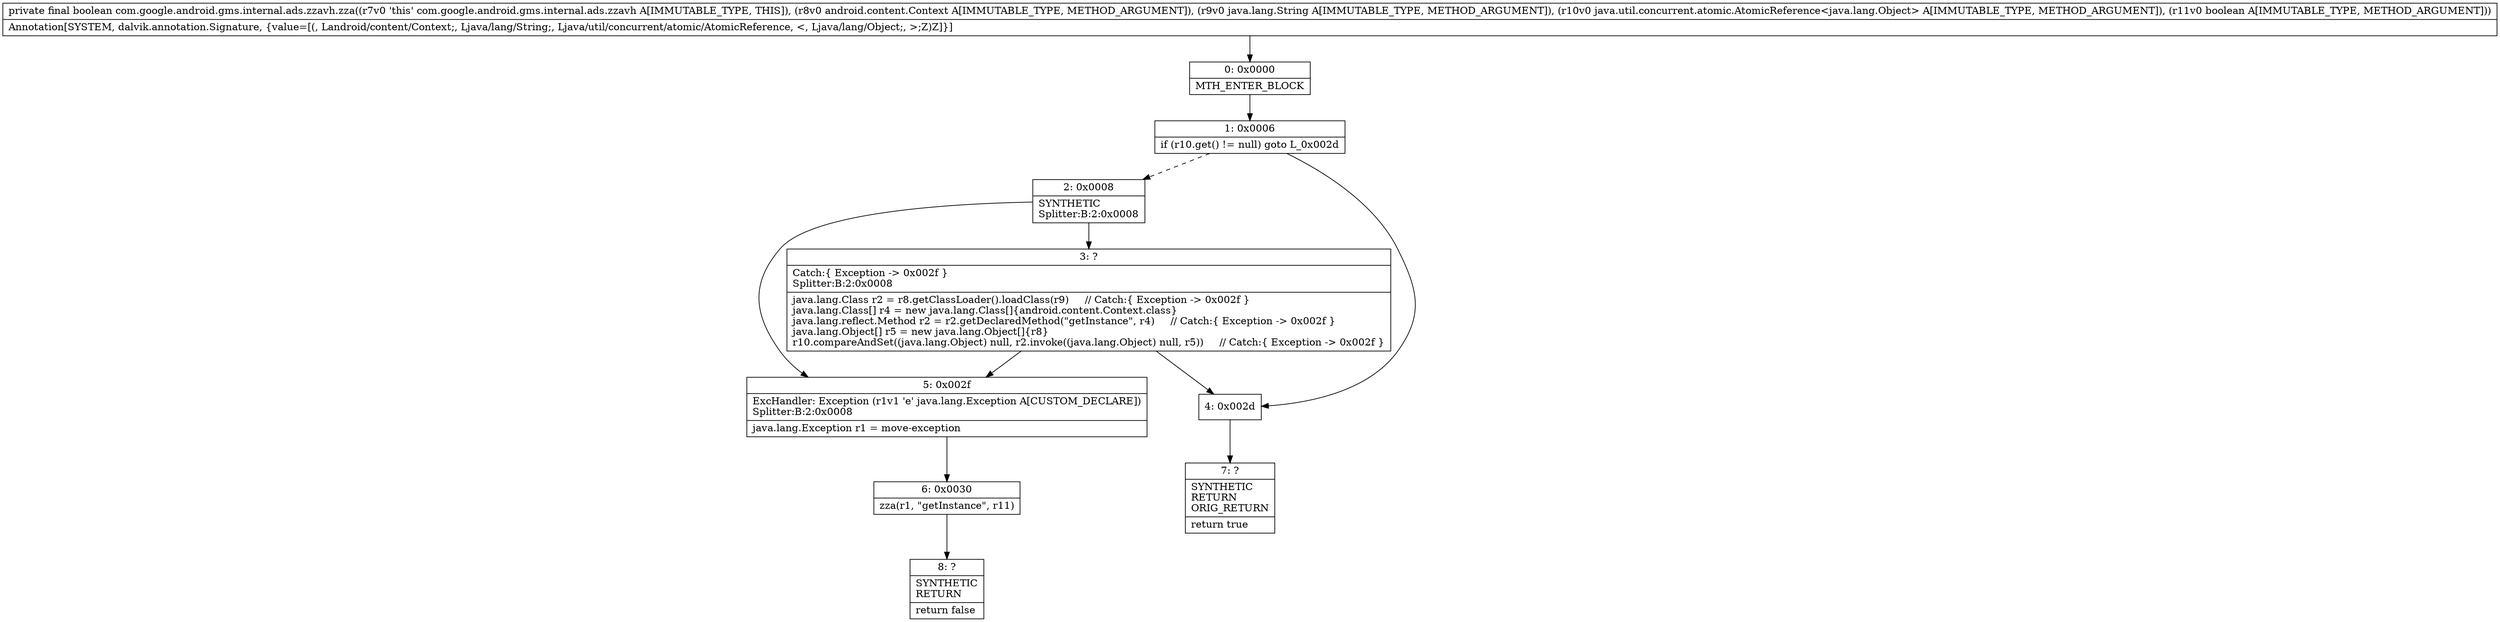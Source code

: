 digraph "CFG forcom.google.android.gms.internal.ads.zzavh.zza(Landroid\/content\/Context;Ljava\/lang\/String;Ljava\/util\/concurrent\/atomic\/AtomicReference;Z)Z" {
Node_0 [shape=record,label="{0\:\ 0x0000|MTH_ENTER_BLOCK\l}"];
Node_1 [shape=record,label="{1\:\ 0x0006|if (r10.get() != null) goto L_0x002d\l}"];
Node_2 [shape=record,label="{2\:\ 0x0008|SYNTHETIC\lSplitter:B:2:0x0008\l}"];
Node_3 [shape=record,label="{3\:\ ?|Catch:\{ Exception \-\> 0x002f \}\lSplitter:B:2:0x0008\l|java.lang.Class r2 = r8.getClassLoader().loadClass(r9)     \/\/ Catch:\{ Exception \-\> 0x002f \}\ljava.lang.Class[] r4 = new java.lang.Class[]\{android.content.Context.class\}\ljava.lang.reflect.Method r2 = r2.getDeclaredMethod(\"getInstance\", r4)     \/\/ Catch:\{ Exception \-\> 0x002f \}\ljava.lang.Object[] r5 = new java.lang.Object[]\{r8\}\lr10.compareAndSet((java.lang.Object) null, r2.invoke((java.lang.Object) null, r5))     \/\/ Catch:\{ Exception \-\> 0x002f \}\l}"];
Node_4 [shape=record,label="{4\:\ 0x002d}"];
Node_5 [shape=record,label="{5\:\ 0x002f|ExcHandler: Exception (r1v1 'e' java.lang.Exception A[CUSTOM_DECLARE])\lSplitter:B:2:0x0008\l|java.lang.Exception r1 = move\-exception\l}"];
Node_6 [shape=record,label="{6\:\ 0x0030|zza(r1, \"getInstance\", r11)\l}"];
Node_7 [shape=record,label="{7\:\ ?|SYNTHETIC\lRETURN\lORIG_RETURN\l|return true\l}"];
Node_8 [shape=record,label="{8\:\ ?|SYNTHETIC\lRETURN\l|return false\l}"];
MethodNode[shape=record,label="{private final boolean com.google.android.gms.internal.ads.zzavh.zza((r7v0 'this' com.google.android.gms.internal.ads.zzavh A[IMMUTABLE_TYPE, THIS]), (r8v0 android.content.Context A[IMMUTABLE_TYPE, METHOD_ARGUMENT]), (r9v0 java.lang.String A[IMMUTABLE_TYPE, METHOD_ARGUMENT]), (r10v0 java.util.concurrent.atomic.AtomicReference\<java.lang.Object\> A[IMMUTABLE_TYPE, METHOD_ARGUMENT]), (r11v0 boolean A[IMMUTABLE_TYPE, METHOD_ARGUMENT]))  | Annotation[SYSTEM, dalvik.annotation.Signature, \{value=[(, Landroid\/content\/Context;, Ljava\/lang\/String;, Ljava\/util\/concurrent\/atomic\/AtomicReference, \<, Ljava\/lang\/Object;, \>;Z)Z]\}]\l}"];
MethodNode -> Node_0;
Node_0 -> Node_1;
Node_1 -> Node_2[style=dashed];
Node_1 -> Node_4;
Node_2 -> Node_3;
Node_2 -> Node_5;
Node_3 -> Node_4;
Node_3 -> Node_5;
Node_4 -> Node_7;
Node_5 -> Node_6;
Node_6 -> Node_8;
}

